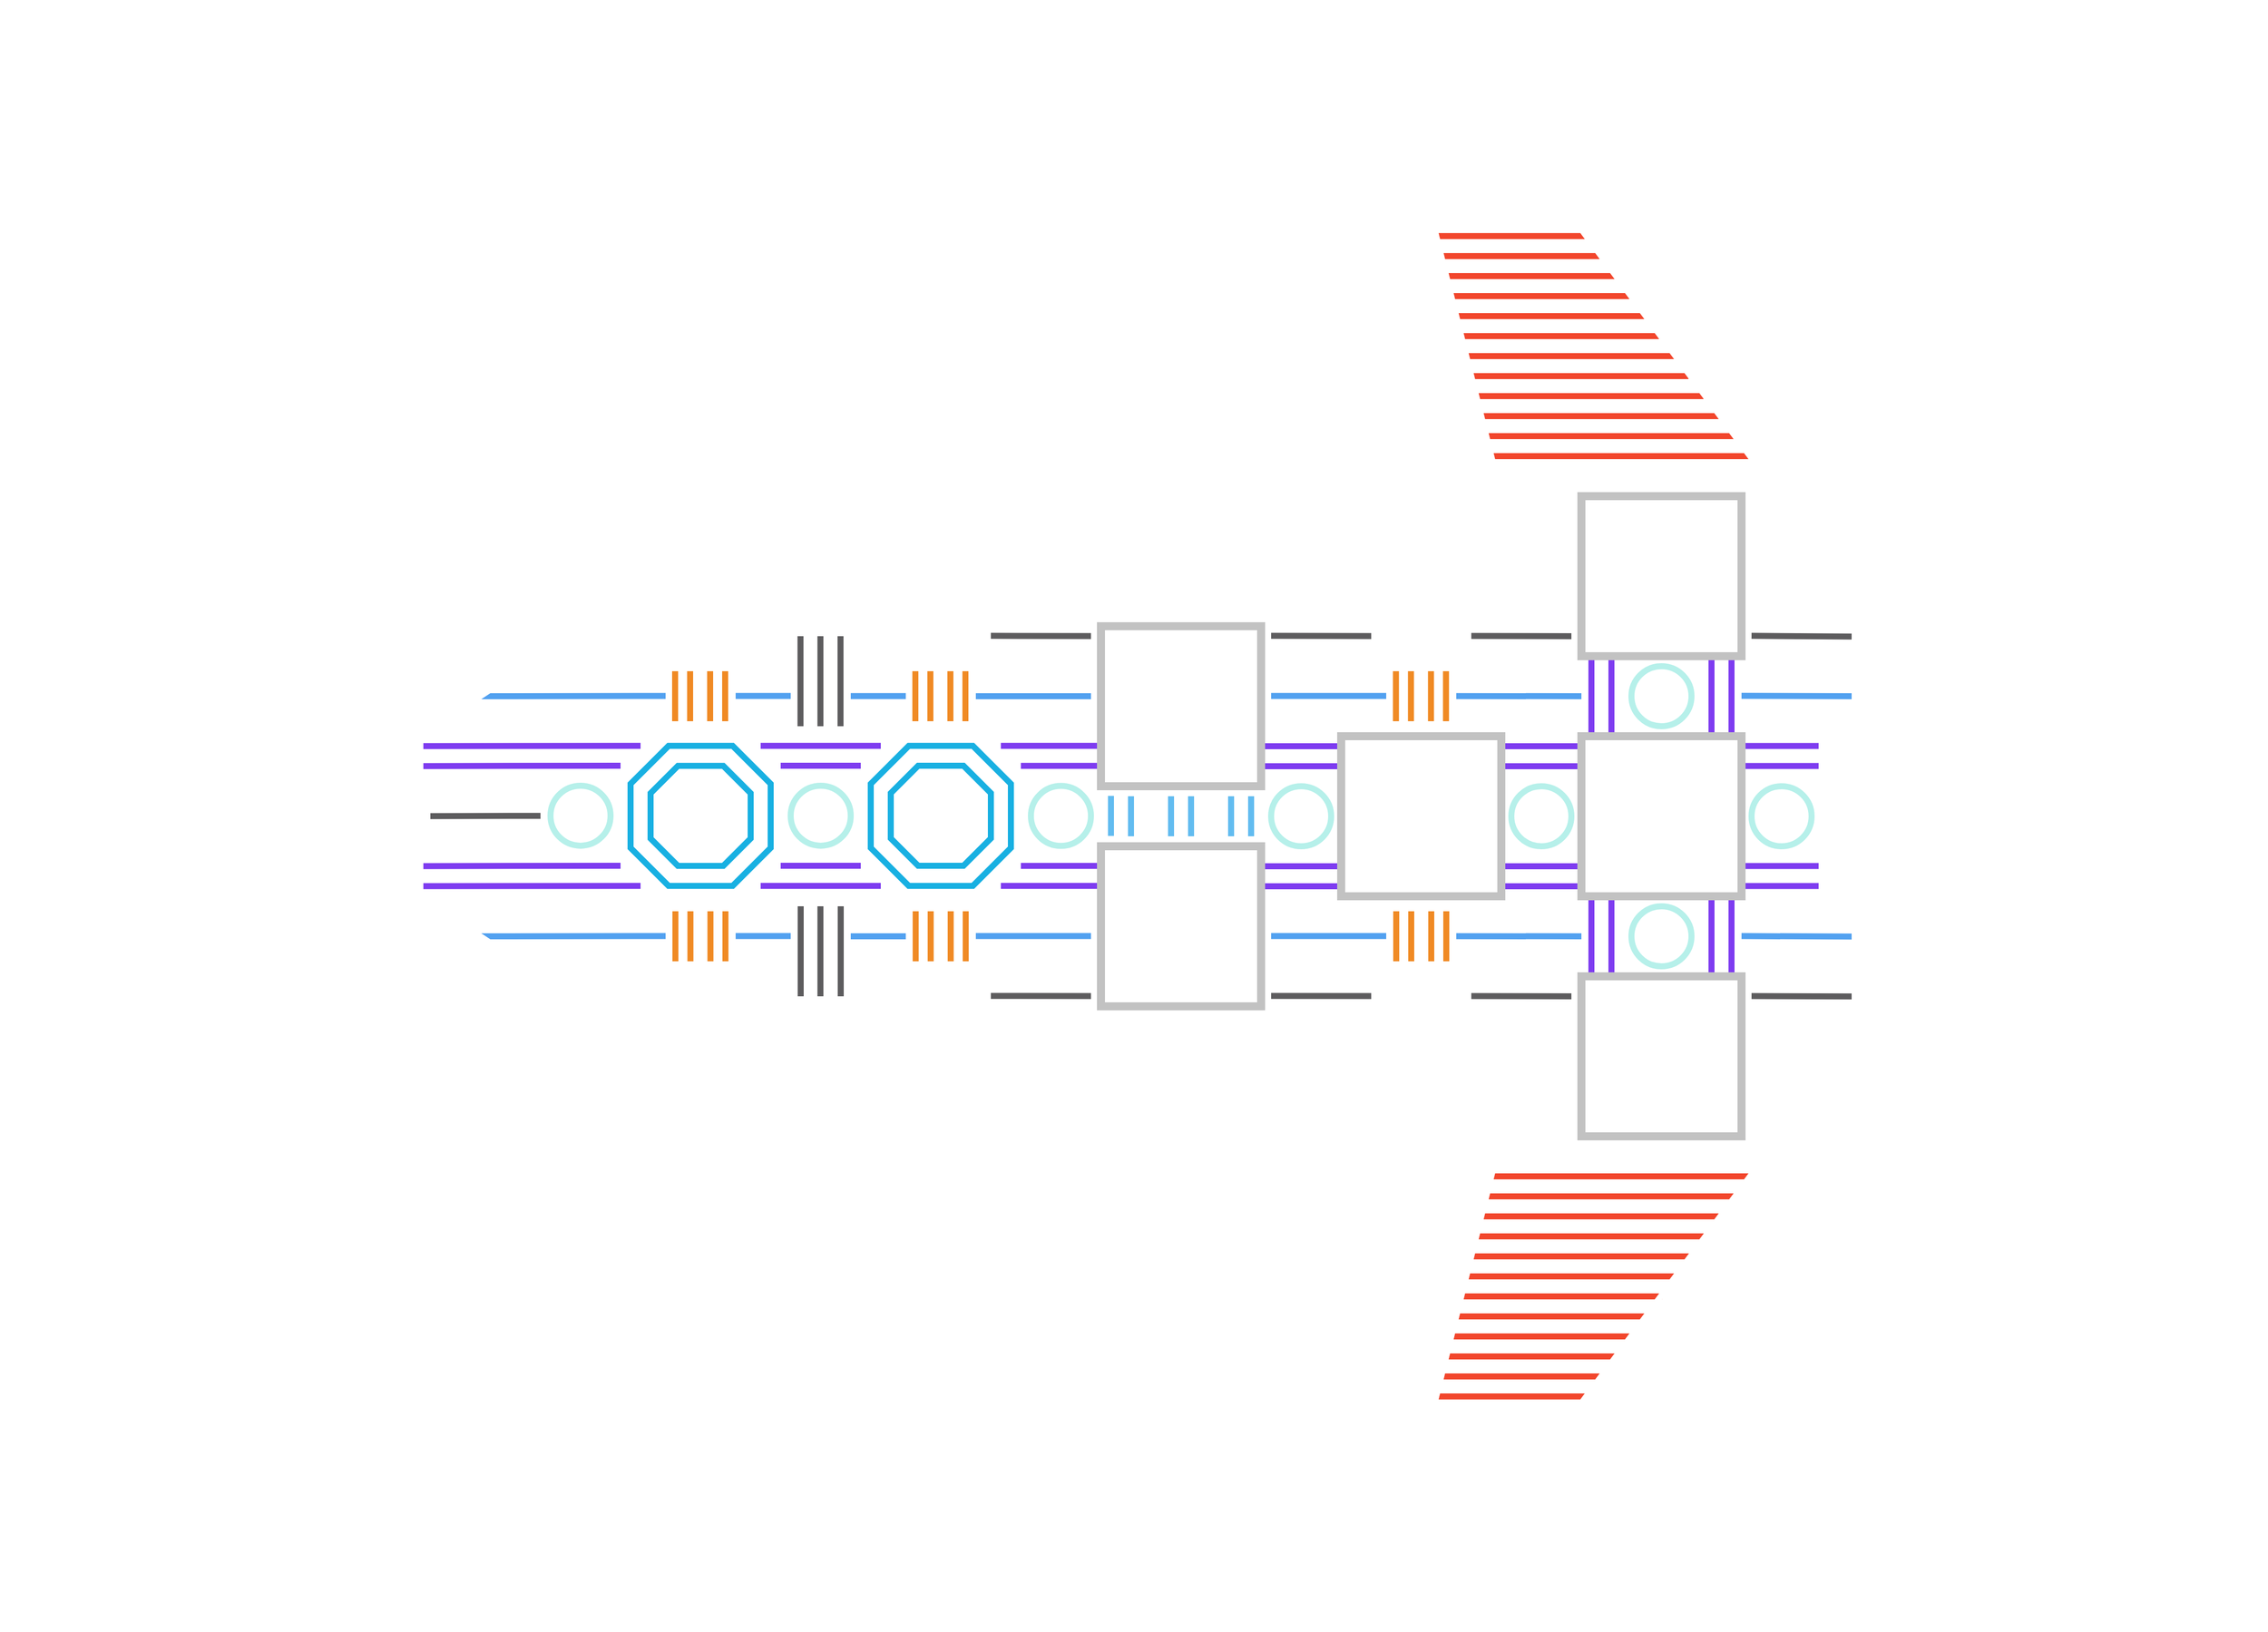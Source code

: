 <mxfile version="24.5.3" type="device">
  <diagram name="Page-1" id="fQ_WgQiGJqsnwwl_7qo3">
    <mxGraphModel dx="2851" dy="-491" grid="1" gridSize="10" guides="1" tooltips="1" connect="1" arrows="1" fold="1" page="0" pageScale="1" pageWidth="827" pageHeight="1169" math="0" shadow="0">
      <root>
        <mxCell id="0" />
        <mxCell id="1" parent="0" />
        <mxCell id="ctAqdavuLpsAEtV9cRd2-5" value="" style="endArrow=none;html=1;rounded=0;strokeWidth=6;strokeColor=#7E3CF0;" parent="1" edge="1">
          <mxGeometry width="50" height="50" relative="1" as="geometry">
            <mxPoint x="840" y="3069.66" as="sourcePoint" />
            <mxPoint x="940" y="3069.66" as="targetPoint" />
          </mxGeometry>
        </mxCell>
        <mxCell id="ctAqdavuLpsAEtV9cRd2-6" value="" style="endArrow=none;html=1;rounded=0;strokeWidth=6;strokeColor=#7E3CF0;" parent="1" edge="1">
          <mxGeometry width="50" height="50" relative="1" as="geometry">
            <mxPoint x="860" y="3049.66" as="sourcePoint" />
            <mxPoint x="940" y="3049.66" as="targetPoint" />
          </mxGeometry>
        </mxCell>
        <mxCell id="ctAqdavuLpsAEtV9cRd2-7" value="" style="endArrow=none;html=1;rounded=0;strokeWidth=6;strokeColor=#7E3CF0;" parent="1" edge="1">
          <mxGeometry width="50" height="50" relative="1" as="geometry">
            <mxPoint x="840" y="2929.66" as="sourcePoint" />
            <mxPoint x="940" y="2929.66" as="targetPoint" />
          </mxGeometry>
        </mxCell>
        <mxCell id="ctAqdavuLpsAEtV9cRd2-8" value="" style="endArrow=none;html=1;rounded=0;strokeWidth=6;strokeColor=#7E3CF0;" parent="1" edge="1">
          <mxGeometry width="50" height="50" relative="1" as="geometry">
            <mxPoint x="860" y="2949.66" as="sourcePoint" />
            <mxPoint x="940" y="2949.66" as="targetPoint" />
          </mxGeometry>
        </mxCell>
        <mxCell id="ctAqdavuLpsAEtV9cRd2-1" value="" style="endArrow=none;html=1;rounded=0;strokeWidth=6;strokeColor=#7E3CF0;" parent="1" edge="1">
          <mxGeometry width="50" height="50" relative="1" as="geometry">
            <mxPoint x="260" y="2949.82" as="sourcePoint" />
            <mxPoint x="460" y="2949.46" as="targetPoint" />
          </mxGeometry>
        </mxCell>
        <mxCell id="ctAqdavuLpsAEtV9cRd2-2" value="" style="endArrow=none;html=1;rounded=0;strokeWidth=6;strokeColor=#7E3CF0;" parent="1" edge="1">
          <mxGeometry width="50" height="50" relative="1" as="geometry">
            <mxPoint x="260" y="2929.82" as="sourcePoint" />
            <mxPoint x="480" y="2929.66" as="targetPoint" />
          </mxGeometry>
        </mxCell>
        <mxCell id="ctAqdavuLpsAEtV9cRd2-3" value="" style="endArrow=none;html=1;rounded=0;strokeWidth=6;strokeColor=#7E3CF0;" parent="1" edge="1">
          <mxGeometry width="50" height="50" relative="1" as="geometry">
            <mxPoint x="260" y="3069.82" as="sourcePoint" />
            <mxPoint x="480" y="3069.66" as="targetPoint" />
          </mxGeometry>
        </mxCell>
        <mxCell id="ctAqdavuLpsAEtV9cRd2-4" value="" style="endArrow=none;html=1;rounded=0;strokeWidth=6;strokeColor=#7E3CF0;" parent="1" edge="1">
          <mxGeometry width="50" height="50" relative="1" as="geometry">
            <mxPoint x="260" y="3049.82" as="sourcePoint" />
            <mxPoint x="460" y="3049.46" as="targetPoint" />
          </mxGeometry>
        </mxCell>
        <mxCell id="6QwXeuThkFD-9IxJBqtr-515" value="" style="rounded=0;whiteSpace=wrap;html=1;fillColor=none;strokeColor=none;" parent="1" vertex="1">
          <mxGeometry x="-160" y="2184.46" width="2265" height="1630" as="geometry" />
        </mxCell>
        <mxCell id="6QwXeuThkFD-9IxJBqtr-514" value="" style="endArrow=none;html=1;rounded=0;strokeWidth=6;strokeColor=#F2462C;" parent="1" edge="1">
          <mxGeometry width="50" height="50" relative="1" as="geometry">
            <mxPoint x="1440" y="2440" as="sourcePoint" />
            <mxPoint x="1280" y="2440" as="targetPoint" />
          </mxGeometry>
        </mxCell>
        <mxCell id="6QwXeuThkFD-9IxJBqtr-513" value="" style="endArrow=none;html=1;rounded=0;strokeWidth=6;strokeColor=#F2462C;" parent="1" edge="1">
          <mxGeometry width="50" height="50" relative="1" as="geometry">
            <mxPoint x="1425" y="2420" as="sourcePoint" />
            <mxPoint x="1277" y="2420" as="targetPoint" />
          </mxGeometry>
        </mxCell>
        <mxCell id="6QwXeuThkFD-9IxJBqtr-512" value="" style="endArrow=none;html=1;rounded=0;strokeWidth=6;strokeColor=#F2462C;" parent="1" edge="1">
          <mxGeometry width="50" height="50" relative="1" as="geometry">
            <mxPoint x="1425" y="3580" as="sourcePoint" />
            <mxPoint x="1277" y="3580" as="targetPoint" />
          </mxGeometry>
        </mxCell>
        <mxCell id="6QwXeuThkFD-9IxJBqtr-511" value="" style="endArrow=none;html=1;rounded=0;strokeWidth=6;strokeColor=#F2462C;" parent="1" edge="1">
          <mxGeometry width="50" height="50" relative="1" as="geometry">
            <mxPoint x="1440" y="3560" as="sourcePoint" />
            <mxPoint x="1280" y="3560" as="targetPoint" />
          </mxGeometry>
        </mxCell>
        <mxCell id="6QwXeuThkFD-9IxJBqtr-368" value="" style="endArrow=none;html=1;rounded=0;strokeWidth=6;strokeColor=#52A1F0;" parent="1" edge="1">
          <mxGeometry width="50" height="50" relative="1" as="geometry">
            <mxPoint x="320" y="2880" as="sourcePoint" />
            <mxPoint x="505" y="2879.76" as="targetPoint" />
          </mxGeometry>
        </mxCell>
        <mxCell id="6QwXeuThkFD-9IxJBqtr-369" value="" style="endArrow=none;html=1;rounded=0;strokeWidth=6;strokeColor=#52A1F0;" parent="1" edge="1">
          <mxGeometry width="50" height="50" relative="1" as="geometry">
            <mxPoint x="320" y="3120" as="sourcePoint" />
            <mxPoint x="505" y="3119.76" as="targetPoint" />
          </mxGeometry>
        </mxCell>
        <mxCell id="6QwXeuThkFD-9IxJBqtr-370" value="" style="endArrow=none;html=1;rounded=0;strokeWidth=6;strokeColor=#F2462C;" parent="1" edge="1">
          <mxGeometry width="50" height="50" relative="1" as="geometry">
            <mxPoint x="1590" y="2640" as="sourcePoint" />
            <mxPoint x="1331" y="2640" as="targetPoint" />
          </mxGeometry>
        </mxCell>
        <mxCell id="6QwXeuThkFD-9IxJBqtr-371" value="" style="endArrow=none;html=1;rounded=0;strokeWidth=6;strokeColor=#F2462C;" parent="1" edge="1">
          <mxGeometry width="50" height="50" relative="1" as="geometry">
            <mxPoint x="1573" y="2620" as="sourcePoint" />
            <mxPoint x="1324" y="2620" as="targetPoint" />
          </mxGeometry>
        </mxCell>
        <mxCell id="6QwXeuThkFD-9IxJBqtr-372" value="" style="endArrow=none;html=1;rounded=0;strokeWidth=6;strokeColor=#F2462C;" parent="1" edge="1">
          <mxGeometry width="50" height="50" relative="1" as="geometry">
            <mxPoint x="1542" y="2580" as="sourcePoint" />
            <mxPoint x="1315" y="2580" as="targetPoint" />
          </mxGeometry>
        </mxCell>
        <mxCell id="6QwXeuThkFD-9IxJBqtr-373" value="" style="endArrow=none;html=1;rounded=0;strokeWidth=6;strokeColor=#F2462C;" parent="1" edge="1">
          <mxGeometry width="50" height="50" relative="1" as="geometry">
            <mxPoint x="1558" y="2600" as="sourcePoint" />
            <mxPoint x="1320" y="2600" as="targetPoint" />
          </mxGeometry>
        </mxCell>
        <mxCell id="6QwXeuThkFD-9IxJBqtr-374" value="" style="endArrow=none;html=1;rounded=0;strokeWidth=6;strokeColor=#F2462C;" parent="1" edge="1">
          <mxGeometry width="50" height="50" relative="1" as="geometry">
            <mxPoint x="1527" y="2560" as="sourcePoint" />
            <mxPoint x="1310" y="2560" as="targetPoint" />
          </mxGeometry>
        </mxCell>
        <mxCell id="6QwXeuThkFD-9IxJBqtr-375" value="" style="endArrow=none;html=1;rounded=0;strokeWidth=6;strokeColor=#F2462C;" parent="1" edge="1">
          <mxGeometry width="50" height="50" relative="1" as="geometry">
            <mxPoint x="1514" y="2540" as="sourcePoint" />
            <mxPoint x="1306" y="2540" as="targetPoint" />
          </mxGeometry>
        </mxCell>
        <mxCell id="6QwXeuThkFD-9IxJBqtr-376" value="" style="endArrow=none;html=1;rounded=0;strokeWidth=6;strokeColor=#F2462C;" parent="1" edge="1">
          <mxGeometry width="50" height="50" relative="1" as="geometry">
            <mxPoint x="1500.5" y="2520" as="sourcePoint" />
            <mxPoint x="1299.5" y="2520" as="targetPoint" />
          </mxGeometry>
        </mxCell>
        <mxCell id="6QwXeuThkFD-9IxJBqtr-377" value="" style="endArrow=none;html=1;rounded=0;strokeWidth=6;strokeColor=#F2462C;" parent="1" edge="1">
          <mxGeometry width="50" height="50" relative="1" as="geometry">
            <mxPoint x="1483" y="2500" as="sourcePoint" />
            <mxPoint x="1296" y="2500" as="targetPoint" />
          </mxGeometry>
        </mxCell>
        <mxCell id="6QwXeuThkFD-9IxJBqtr-378" value="" style="endArrow=none;html=1;rounded=0;strokeWidth=6;strokeColor=#F2462C;" parent="1" edge="1">
          <mxGeometry width="50" height="50" relative="1" as="geometry">
            <mxPoint x="1469" y="2480" as="sourcePoint" />
            <mxPoint x="1291" y="2480" as="targetPoint" />
          </mxGeometry>
        </mxCell>
        <mxCell id="6QwXeuThkFD-9IxJBqtr-379" value="" style="endArrow=none;html=1;rounded=0;strokeWidth=6;strokeColor=#F2462C;" parent="1" edge="1">
          <mxGeometry width="50" height="50" relative="1" as="geometry">
            <mxPoint x="1453.5" y="2460" as="sourcePoint" />
            <mxPoint x="1284" y="2460" as="targetPoint" />
          </mxGeometry>
        </mxCell>
        <mxCell id="6QwXeuThkFD-9IxJBqtr-380" value="" style="endArrow=none;html=1;rounded=0;strokeWidth=6;strokeColor=#F2462C;" parent="1" edge="1">
          <mxGeometry width="50" height="50" relative="1" as="geometry">
            <mxPoint x="1590" y="3360" as="sourcePoint" />
            <mxPoint x="1331" y="3360" as="targetPoint" />
          </mxGeometry>
        </mxCell>
        <mxCell id="6QwXeuThkFD-9IxJBqtr-381" value="" style="endArrow=none;html=1;rounded=0;strokeWidth=6;strokeColor=#F2462C;" parent="1" edge="1">
          <mxGeometry width="50" height="50" relative="1" as="geometry">
            <mxPoint x="1543" y="3420" as="sourcePoint" />
            <mxPoint x="1316" y="3420" as="targetPoint" />
          </mxGeometry>
        </mxCell>
        <mxCell id="6QwXeuThkFD-9IxJBqtr-382" value="" style="endArrow=none;html=1;rounded=0;strokeWidth=6;strokeColor=#F2462C;" parent="1" edge="1">
          <mxGeometry width="50" height="50" relative="1" as="geometry">
            <mxPoint x="1574" y="3380" as="sourcePoint" />
            <mxPoint x="1325" y="3380" as="targetPoint" />
          </mxGeometry>
        </mxCell>
        <mxCell id="6QwXeuThkFD-9IxJBqtr-383" value="" style="endArrow=none;html=1;rounded=0;strokeWidth=6;strokeColor=#F2462C;" parent="1" edge="1">
          <mxGeometry width="50" height="50" relative="1" as="geometry">
            <mxPoint x="1514" y="3460" as="sourcePoint" />
            <mxPoint x="1306" y="3460" as="targetPoint" />
          </mxGeometry>
        </mxCell>
        <mxCell id="6QwXeuThkFD-9IxJBqtr-384" value="" style="endArrow=none;html=1;rounded=0;strokeWidth=6;strokeColor=#F2462C;" parent="1" edge="1">
          <mxGeometry width="50" height="50" relative="1" as="geometry">
            <mxPoint x="1456" y="3540" as="sourcePoint" />
            <mxPoint x="1286.5" y="3540" as="targetPoint" />
          </mxGeometry>
        </mxCell>
        <mxCell id="6QwXeuThkFD-9IxJBqtr-385" value="" style="endArrow=none;html=1;rounded=0;strokeWidth=6;strokeColor=#F2462C;" parent="1" edge="1">
          <mxGeometry width="50" height="50" relative="1" as="geometry">
            <mxPoint x="1483" y="3500" as="sourcePoint" />
            <mxPoint x="1296" y="3500" as="targetPoint" />
          </mxGeometry>
        </mxCell>
        <mxCell id="6QwXeuThkFD-9IxJBqtr-386" value="" style="endArrow=none;html=1;rounded=0;strokeWidth=6;strokeColor=#F2462C;" parent="1" edge="1">
          <mxGeometry width="50" height="50" relative="1" as="geometry">
            <mxPoint x="1558" y="3400" as="sourcePoint" />
            <mxPoint x="1320" y="3400" as="targetPoint" />
          </mxGeometry>
        </mxCell>
        <mxCell id="6QwXeuThkFD-9IxJBqtr-387" value="" style="endArrow=none;html=1;rounded=0;strokeWidth=6;strokeColor=#F2462C;" parent="1" edge="1">
          <mxGeometry width="50" height="50" relative="1" as="geometry">
            <mxPoint x="1529" y="3440" as="sourcePoint" />
            <mxPoint x="1312" y="3440" as="targetPoint" />
          </mxGeometry>
        </mxCell>
        <mxCell id="6QwXeuThkFD-9IxJBqtr-388" value="" style="endArrow=none;html=1;rounded=0;strokeWidth=6;strokeColor=#F2462C;" parent="1" edge="1">
          <mxGeometry width="50" height="50" relative="1" as="geometry">
            <mxPoint x="1501" y="3480" as="sourcePoint" />
            <mxPoint x="1300" y="3480" as="targetPoint" />
          </mxGeometry>
        </mxCell>
        <mxCell id="6QwXeuThkFD-9IxJBqtr-389" value="" style="endArrow=none;html=1;rounded=0;strokeWidth=6;strokeColor=#F2462C;" parent="1" edge="1">
          <mxGeometry width="50" height="50" relative="1" as="geometry">
            <mxPoint x="1470" y="3520" as="sourcePoint" />
            <mxPoint x="1292" y="3520" as="targetPoint" />
          </mxGeometry>
        </mxCell>
        <mxCell id="6QwXeuThkFD-9IxJBqtr-390" value="" style="endArrow=none;html=1;rounded=0;strokeWidth=6;strokeColor=#7E3CF0;" parent="1" edge="1">
          <mxGeometry width="50" height="50" relative="1" as="geometry">
            <mxPoint x="1550" y="3080" as="sourcePoint" />
            <mxPoint x="1550" y="3160" as="targetPoint" />
          </mxGeometry>
        </mxCell>
        <mxCell id="6QwXeuThkFD-9IxJBqtr-391" value="" style="endArrow=none;html=1;rounded=0;strokeWidth=6;strokeColor=#7E3CF0;" parent="1" edge="1">
          <mxGeometry width="50" height="50" relative="1" as="geometry">
            <mxPoint x="1570" y="3080" as="sourcePoint" />
            <mxPoint x="1570" y="3160" as="targetPoint" />
          </mxGeometry>
        </mxCell>
        <mxCell id="6QwXeuThkFD-9IxJBqtr-392" value="" style="endArrow=none;html=1;rounded=0;strokeWidth=6;strokeColor=#7E3CF0;" parent="1" edge="1">
          <mxGeometry width="50" height="50" relative="1" as="geometry">
            <mxPoint x="1430" y="3080" as="sourcePoint" />
            <mxPoint x="1430" y="3160" as="targetPoint" />
          </mxGeometry>
        </mxCell>
        <mxCell id="6QwXeuThkFD-9IxJBqtr-393" value="" style="endArrow=none;html=1;rounded=0;strokeWidth=6;strokeColor=#7E3CF0;" parent="1" edge="1">
          <mxGeometry width="50" height="50" relative="1" as="geometry">
            <mxPoint x="1450" y="3080" as="sourcePoint" />
            <mxPoint x="1450" y="3160" as="targetPoint" />
          </mxGeometry>
        </mxCell>
        <mxCell id="6QwXeuThkFD-9IxJBqtr-394" value="" style="endArrow=none;html=1;rounded=0;strokeWidth=6;strokeColor=#7E3CF0;" parent="1" edge="1">
          <mxGeometry width="50" height="50" relative="1" as="geometry">
            <mxPoint x="1430" y="2840" as="sourcePoint" />
            <mxPoint x="1430" y="2920" as="targetPoint" />
          </mxGeometry>
        </mxCell>
        <mxCell id="6QwXeuThkFD-9IxJBqtr-395" value="" style="endArrow=none;html=1;rounded=0;strokeWidth=6;strokeColor=#7E3CF0;" parent="1" edge="1">
          <mxGeometry width="50" height="50" relative="1" as="geometry">
            <mxPoint x="1450" y="2840" as="sourcePoint" />
            <mxPoint x="1450" y="2920" as="targetPoint" />
          </mxGeometry>
        </mxCell>
        <mxCell id="6QwXeuThkFD-9IxJBqtr-396" value="" style="endArrow=none;html=1;rounded=0;strokeWidth=6;strokeColor=#7E3CF0;" parent="1" edge="1">
          <mxGeometry width="50" height="50" relative="1" as="geometry">
            <mxPoint x="1550" y="2840" as="sourcePoint" />
            <mxPoint x="1550" y="2920" as="targetPoint" />
          </mxGeometry>
        </mxCell>
        <mxCell id="6QwXeuThkFD-9IxJBqtr-397" value="" style="endArrow=none;html=1;rounded=0;strokeWidth=6;strokeColor=#7E3CF0;" parent="1" edge="1">
          <mxGeometry width="50" height="50" relative="1" as="geometry">
            <mxPoint x="1570" y="2840" as="sourcePoint" />
            <mxPoint x="1570" y="2920" as="targetPoint" />
          </mxGeometry>
        </mxCell>
        <mxCell id="6QwXeuThkFD-9IxJBqtr-402" value="" style="endArrow=none;html=1;rounded=0;strokeWidth=6;strokeColor=#7E3CF0;" parent="1" edge="1">
          <mxGeometry width="50" height="50" relative="1" as="geometry">
            <mxPoint x="1580" y="3069.74" as="sourcePoint" />
            <mxPoint x="1660" y="3069.74" as="targetPoint" />
          </mxGeometry>
        </mxCell>
        <mxCell id="6QwXeuThkFD-9IxJBqtr-403" value="" style="endArrow=none;html=1;rounded=0;strokeWidth=6;strokeColor=#7E3CF0;" parent="1" edge="1">
          <mxGeometry width="50" height="50" relative="1" as="geometry">
            <mxPoint x="1580" y="3049.74" as="sourcePoint" />
            <mxPoint x="1660" y="3049.74" as="targetPoint" />
          </mxGeometry>
        </mxCell>
        <mxCell id="6QwXeuThkFD-9IxJBqtr-404" value="" style="endArrow=none;html=1;rounded=0;strokeWidth=6;strokeColor=#7E3CF0;" parent="1" edge="1">
          <mxGeometry width="50" height="50" relative="1" as="geometry">
            <mxPoint x="1580" y="2929.74" as="sourcePoint" />
            <mxPoint x="1660" y="2929.74" as="targetPoint" />
          </mxGeometry>
        </mxCell>
        <mxCell id="6QwXeuThkFD-9IxJBqtr-405" value="" style="endArrow=none;html=1;rounded=0;strokeWidth=6;strokeColor=#7E3CF0;" parent="1" edge="1">
          <mxGeometry width="50" height="50" relative="1" as="geometry">
            <mxPoint x="1580" y="2949.74" as="sourcePoint" />
            <mxPoint x="1660" y="2949.74" as="targetPoint" />
          </mxGeometry>
        </mxCell>
        <mxCell id="6QwXeuThkFD-9IxJBqtr-406" value="" style="endArrow=none;html=1;rounded=0;strokeWidth=6;strokeColor=#7E3CF0;" parent="1" edge="1">
          <mxGeometry width="50" height="50" relative="1" as="geometry">
            <mxPoint x="1340" y="3070" as="sourcePoint" />
            <mxPoint x="1420" y="3070" as="targetPoint" />
          </mxGeometry>
        </mxCell>
        <mxCell id="6QwXeuThkFD-9IxJBqtr-407" value="" style="endArrow=none;html=1;rounded=0;strokeWidth=6;strokeColor=#7E3CF0;" parent="1" edge="1">
          <mxGeometry width="50" height="50" relative="1" as="geometry">
            <mxPoint x="1340" y="3050" as="sourcePoint" />
            <mxPoint x="1420" y="3050" as="targetPoint" />
          </mxGeometry>
        </mxCell>
        <mxCell id="6QwXeuThkFD-9IxJBqtr-408" value="" style="endArrow=none;html=1;rounded=0;strokeWidth=6;strokeColor=#7E3CF0;" parent="1" edge="1">
          <mxGeometry width="50" height="50" relative="1" as="geometry">
            <mxPoint x="1340" y="2950" as="sourcePoint" />
            <mxPoint x="1420" y="2950" as="targetPoint" />
          </mxGeometry>
        </mxCell>
        <mxCell id="6QwXeuThkFD-9IxJBqtr-409" value="" style="endArrow=none;html=1;rounded=0;strokeWidth=6;strokeColor=#7E3CF0;" parent="1" edge="1">
          <mxGeometry width="50" height="50" relative="1" as="geometry">
            <mxPoint x="1340" y="2930" as="sourcePoint" />
            <mxPoint x="1420" y="2930" as="targetPoint" />
          </mxGeometry>
        </mxCell>
        <mxCell id="6QwXeuThkFD-9IxJBqtr-414" value="" style="endArrow=none;html=1;rounded=0;strokeWidth=6;strokeColor=#7E3CF0;" parent="1" edge="1">
          <mxGeometry width="50" height="50" relative="1" as="geometry">
            <mxPoint x="1100" y="3050" as="sourcePoint" />
            <mxPoint x="1180" y="3050" as="targetPoint" />
          </mxGeometry>
        </mxCell>
        <mxCell id="6QwXeuThkFD-9IxJBqtr-415" value="" style="endArrow=none;html=1;rounded=0;strokeWidth=6;strokeColor=#7E3CF0;" parent="1" edge="1">
          <mxGeometry width="50" height="50" relative="1" as="geometry">
            <mxPoint x="1100" y="3070" as="sourcePoint" />
            <mxPoint x="1180" y="3070" as="targetPoint" />
          </mxGeometry>
        </mxCell>
        <mxCell id="6QwXeuThkFD-9IxJBqtr-416" value="" style="endArrow=none;html=1;rounded=0;strokeWidth=6;strokeColor=#7E3CF0;" parent="1" edge="1">
          <mxGeometry width="50" height="50" relative="1" as="geometry">
            <mxPoint x="1100" y="2930" as="sourcePoint" />
            <mxPoint x="1180" y="2930" as="targetPoint" />
          </mxGeometry>
        </mxCell>
        <mxCell id="6QwXeuThkFD-9IxJBqtr-417" value="" style="endArrow=none;html=1;rounded=0;strokeWidth=6;strokeColor=#7E3CF0;" parent="1" edge="1">
          <mxGeometry width="50" height="50" relative="1" as="geometry">
            <mxPoint x="1100" y="2950" as="sourcePoint" />
            <mxPoint x="1180" y="2950" as="targetPoint" />
          </mxGeometry>
        </mxCell>
        <mxCell id="6QwXeuThkFD-9IxJBqtr-418" value="" style="endArrow=none;html=1;rounded=0;strokeWidth=6;strokeColor=#FFFFFF;" parent="1" edge="1">
          <mxGeometry width="50" height="50" relative="1" as="geometry">
            <mxPoint x="1660" y="3020" as="sourcePoint" />
            <mxPoint x="1660" y="3020" as="targetPoint" />
            <Array as="points">
              <mxPoint x="1660" y="3080" />
              <mxPoint x="1700" y="3110" />
              <mxPoint x="1700" y="3210" />
              <mxPoint x="1410" y="3600" />
              <mxPoint x="1270" y="3600" />
              <mxPoint x="1370" y="3200" />
              <mxPoint x="1200" y="3200" />
              <mxPoint x="1140" y="3240" />
              <mxPoint x="920" y="3240" />
              <mxPoint x="840" y="3200" />
              <mxPoint x="770" y="3200" />
              <mxPoint x="700" y="3200" />
              <mxPoint x="620" y="3200" />
              <mxPoint x="580" y="3160" />
              <mxPoint x="380" y="3160" />
              <mxPoint x="260" y="3080" />
              <mxPoint x="260" y="2920" />
              <mxPoint x="380" y="2840" />
              <mxPoint x="580" y="2840" />
              <mxPoint x="620" y="2800" />
              <mxPoint x="700" y="2800" />
              <mxPoint x="840" y="2800" />
              <mxPoint x="900" y="2760" />
              <mxPoint x="1140" y="2760" />
              <mxPoint x="1200" y="2800" />
              <mxPoint x="1370" y="2800" />
              <mxPoint x="1270" y="2400" />
              <mxPoint x="1410" y="2400" />
              <mxPoint x="1700" y="2790" />
              <mxPoint x="1700" y="2890" />
              <mxPoint x="1660" y="2920" />
            </Array>
          </mxGeometry>
        </mxCell>
        <mxCell id="6QwXeuThkFD-9IxJBqtr-420" value="" style="rounded=0;whiteSpace=wrap;html=1;strokeColor=#C2C2C2;fillColor=none;strokeWidth=8;" parent="1" vertex="1">
          <mxGeometry x="1180" y="2920" width="160" height="160" as="geometry" />
        </mxCell>
        <mxCell id="6QwXeuThkFD-9IxJBqtr-421" value="" style="rounded=0;whiteSpace=wrap;html=1;strokeColor=#C2C2C2;fillColor=none;strokeWidth=8;" parent="1" vertex="1">
          <mxGeometry x="940" y="2810" width="160" height="160" as="geometry" />
        </mxCell>
        <mxCell id="6QwXeuThkFD-9IxJBqtr-422" value="" style="rounded=0;whiteSpace=wrap;html=1;strokeColor=#C2C2C2;fillColor=none;strokeWidth=8;" parent="1" vertex="1">
          <mxGeometry x="940" y="3030" width="160" height="160" as="geometry" />
        </mxCell>
        <mxCell id="6QwXeuThkFD-9IxJBqtr-423" value="" style="rounded=0;whiteSpace=wrap;html=1;strokeColor=#C2C2C2;fillColor=none;strokeWidth=8;" parent="1" vertex="1">
          <mxGeometry x="1420" y="2920" width="160" height="160" as="geometry" />
        </mxCell>
        <mxCell id="6QwXeuThkFD-9IxJBqtr-425" value="" style="endArrow=none;html=1;rounded=0;strokeWidth=6;strokeColor=#62BCF0;" parent="1" edge="1">
          <mxGeometry width="50" height="50" relative="1" as="geometry">
            <mxPoint x="970" y="3020" as="sourcePoint" />
            <mxPoint x="970" y="2980" as="targetPoint" />
          </mxGeometry>
        </mxCell>
        <mxCell id="6QwXeuThkFD-9IxJBqtr-426" value="" style="endArrow=none;html=1;rounded=0;strokeWidth=6;strokeColor=#62BCF0;" parent="1" edge="1">
          <mxGeometry width="50" height="50" relative="1" as="geometry">
            <mxPoint x="1090" y="3020" as="sourcePoint" />
            <mxPoint x="1090" y="2980" as="targetPoint" />
          </mxGeometry>
        </mxCell>
        <mxCell id="6QwXeuThkFD-9IxJBqtr-427" value="" style="endArrow=none;html=1;rounded=0;strokeWidth=6;strokeColor=#62BCF0;" parent="1" edge="1">
          <mxGeometry width="50" height="50" relative="1" as="geometry">
            <mxPoint x="1070" y="3020" as="sourcePoint" />
            <mxPoint x="1070" y="2980" as="targetPoint" />
          </mxGeometry>
        </mxCell>
        <mxCell id="6QwXeuThkFD-9IxJBqtr-428" value="" style="endArrow=none;html=1;rounded=0;strokeWidth=6;strokeColor=#62BCF0;" parent="1" edge="1">
          <mxGeometry width="50" height="50" relative="1" as="geometry">
            <mxPoint x="1030" y="3020" as="sourcePoint" />
            <mxPoint x="1030" y="2980" as="targetPoint" />
          </mxGeometry>
        </mxCell>
        <mxCell id="6QwXeuThkFD-9IxJBqtr-429" value="" style="endArrow=none;html=1;rounded=0;strokeWidth=6;strokeColor=#62BCF0;" parent="1" edge="1">
          <mxGeometry width="50" height="50" relative="1" as="geometry">
            <mxPoint x="1010" y="3020" as="sourcePoint" />
            <mxPoint x="1010" y="2980" as="targetPoint" />
          </mxGeometry>
        </mxCell>
        <mxCell id="6QwXeuThkFD-9IxJBqtr-431" value="" style="ellipse;whiteSpace=wrap;html=1;fillColor=none;strokeWidth=6;strokeColor=#B6F0EA;" parent="1" vertex="1">
          <mxGeometry x="1110" y="2970" width="60" height="60" as="geometry" />
        </mxCell>
        <mxCell id="6QwXeuThkFD-9IxJBqtr-432" value="" style="ellipse;whiteSpace=wrap;html=1;fillColor=none;strokeWidth=6;strokeColor=#B6F0EA;" parent="1" vertex="1">
          <mxGeometry x="1350" y="2970" width="60" height="60" as="geometry" />
        </mxCell>
        <mxCell id="6QwXeuThkFD-9IxJBqtr-433" value="" style="endArrow=none;html=1;rounded=0;strokeWidth=6;strokeColor=#F08A24;" parent="1" edge="1">
          <mxGeometry width="50" height="50" relative="1" as="geometry">
            <mxPoint x="1235" y="3145" as="sourcePoint" />
            <mxPoint x="1235" y="3095" as="targetPoint" />
          </mxGeometry>
        </mxCell>
        <mxCell id="6QwXeuThkFD-9IxJBqtr-434" value="" style="endArrow=none;html=1;rounded=0;strokeWidth=6;strokeColor=#F08A24;" parent="1" edge="1">
          <mxGeometry width="50" height="50" relative="1" as="geometry">
            <mxPoint x="1250" y="3145" as="sourcePoint" />
            <mxPoint x="1250" y="3095" as="targetPoint" />
          </mxGeometry>
        </mxCell>
        <mxCell id="6QwXeuThkFD-9IxJBqtr-435" value="" style="endArrow=none;html=1;rounded=0;strokeWidth=6;strokeColor=#F08A24;" parent="1" edge="1">
          <mxGeometry width="50" height="50" relative="1" as="geometry">
            <mxPoint x="1285" y="3145" as="sourcePoint" />
            <mxPoint x="1285" y="3095" as="targetPoint" />
          </mxGeometry>
        </mxCell>
        <mxCell id="6QwXeuThkFD-9IxJBqtr-436" value="" style="endArrow=none;html=1;rounded=0;strokeWidth=6;strokeColor=#F08A24;" parent="1" edge="1">
          <mxGeometry width="50" height="50" relative="1" as="geometry">
            <mxPoint x="1270" y="3145" as="sourcePoint" />
            <mxPoint x="1270" y="3095" as="targetPoint" />
          </mxGeometry>
        </mxCell>
        <mxCell id="6QwXeuThkFD-9IxJBqtr-437" value="" style="endArrow=none;html=1;rounded=0;strokeWidth=6;strokeColor=#F08A24;" parent="1" edge="1">
          <mxGeometry width="50" height="50" relative="1" as="geometry">
            <mxPoint x="1234.71" y="2905" as="sourcePoint" />
            <mxPoint x="1234.71" y="2855" as="targetPoint" />
          </mxGeometry>
        </mxCell>
        <mxCell id="6QwXeuThkFD-9IxJBqtr-438" value="" style="endArrow=none;html=1;rounded=0;strokeWidth=6;strokeColor=#F08A24;" parent="1" edge="1">
          <mxGeometry width="50" height="50" relative="1" as="geometry">
            <mxPoint x="1249.71" y="2905" as="sourcePoint" />
            <mxPoint x="1249.71" y="2855" as="targetPoint" />
          </mxGeometry>
        </mxCell>
        <mxCell id="6QwXeuThkFD-9IxJBqtr-439" value="" style="endArrow=none;html=1;rounded=0;strokeWidth=6;strokeColor=#F08A24;" parent="1" edge="1">
          <mxGeometry width="50" height="50" relative="1" as="geometry">
            <mxPoint x="1284.71" y="2905" as="sourcePoint" />
            <mxPoint x="1284.71" y="2855" as="targetPoint" />
          </mxGeometry>
        </mxCell>
        <mxCell id="6QwXeuThkFD-9IxJBqtr-440" value="" style="endArrow=none;html=1;rounded=0;strokeWidth=6;strokeColor=#F08A24;" parent="1" edge="1">
          <mxGeometry width="50" height="50" relative="1" as="geometry">
            <mxPoint x="1269.71" y="2905" as="sourcePoint" />
            <mxPoint x="1269.71" y="2855" as="targetPoint" />
          </mxGeometry>
        </mxCell>
        <mxCell id="6QwXeuThkFD-9IxJBqtr-441" value="" style="endArrow=none;html=1;rounded=0;strokeWidth=6;strokeColor=#F08A24;" parent="1" edge="1">
          <mxGeometry width="50" height="50" relative="1" as="geometry">
            <mxPoint x="754.86" y="3145" as="sourcePoint" />
            <mxPoint x="754.86" y="3095" as="targetPoint" />
          </mxGeometry>
        </mxCell>
        <mxCell id="6QwXeuThkFD-9IxJBqtr-442" value="" style="endArrow=none;html=1;rounded=0;strokeWidth=6;strokeColor=#F08A24;" parent="1" edge="1">
          <mxGeometry width="50" height="50" relative="1" as="geometry">
            <mxPoint x="769.86" y="3145" as="sourcePoint" />
            <mxPoint x="769.86" y="3095" as="targetPoint" />
          </mxGeometry>
        </mxCell>
        <mxCell id="6QwXeuThkFD-9IxJBqtr-443" value="" style="endArrow=none;html=1;rounded=0;strokeWidth=6;strokeColor=#F08A24;" parent="1" edge="1">
          <mxGeometry width="50" height="50" relative="1" as="geometry">
            <mxPoint x="804.86" y="3145" as="sourcePoint" />
            <mxPoint x="804.86" y="3095" as="targetPoint" />
          </mxGeometry>
        </mxCell>
        <mxCell id="6QwXeuThkFD-9IxJBqtr-444" value="" style="endArrow=none;html=1;rounded=0;strokeWidth=6;strokeColor=#F08A24;" parent="1" edge="1">
          <mxGeometry width="50" height="50" relative="1" as="geometry">
            <mxPoint x="789.86" y="3145" as="sourcePoint" />
            <mxPoint x="789.86" y="3095" as="targetPoint" />
          </mxGeometry>
        </mxCell>
        <mxCell id="6QwXeuThkFD-9IxJBqtr-445" value="" style="endArrow=none;html=1;rounded=0;strokeWidth=6;strokeColor=#F08A24;" parent="1" edge="1">
          <mxGeometry width="50" height="50" relative="1" as="geometry">
            <mxPoint x="754.57" y="2905" as="sourcePoint" />
            <mxPoint x="754.57" y="2855" as="targetPoint" />
          </mxGeometry>
        </mxCell>
        <mxCell id="6QwXeuThkFD-9IxJBqtr-446" value="" style="endArrow=none;html=1;rounded=0;strokeWidth=6;strokeColor=#F08A24;" parent="1" edge="1">
          <mxGeometry width="50" height="50" relative="1" as="geometry">
            <mxPoint x="769.57" y="2905" as="sourcePoint" />
            <mxPoint x="769.57" y="2855" as="targetPoint" />
          </mxGeometry>
        </mxCell>
        <mxCell id="6QwXeuThkFD-9IxJBqtr-447" value="" style="endArrow=none;html=1;rounded=0;strokeWidth=6;strokeColor=#F08A24;" parent="1" edge="1">
          <mxGeometry width="50" height="50" relative="1" as="geometry">
            <mxPoint x="804.57" y="2905" as="sourcePoint" />
            <mxPoint x="804.57" y="2855" as="targetPoint" />
          </mxGeometry>
        </mxCell>
        <mxCell id="6QwXeuThkFD-9IxJBqtr-448" value="" style="endArrow=none;html=1;rounded=0;strokeWidth=6;strokeColor=#F08A24;" parent="1" edge="1">
          <mxGeometry width="50" height="50" relative="1" as="geometry">
            <mxPoint x="789.57" y="2905" as="sourcePoint" />
            <mxPoint x="789.57" y="2855" as="targetPoint" />
          </mxGeometry>
        </mxCell>
        <mxCell id="6QwXeuThkFD-9IxJBqtr-449" value="" style="ellipse;whiteSpace=wrap;html=1;fillColor=none;strokeWidth=6;strokeColor=#B6F0EA;" parent="1" vertex="1">
          <mxGeometry x="1590" y="2970" width="60" height="60" as="geometry" />
        </mxCell>
        <mxCell id="6QwXeuThkFD-9IxJBqtr-458" value="" style="endArrow=none;html=1;rounded=0;strokeWidth=6;strokeColor=#F08A24;" parent="1" edge="1">
          <mxGeometry width="50" height="50" relative="1" as="geometry">
            <mxPoint x="514.81" y="3145" as="sourcePoint" />
            <mxPoint x="514.81" y="3095" as="targetPoint" />
          </mxGeometry>
        </mxCell>
        <mxCell id="6QwXeuThkFD-9IxJBqtr-459" value="" style="endArrow=none;html=1;rounded=0;strokeWidth=6;strokeColor=#F08A24;" parent="1" edge="1">
          <mxGeometry width="50" height="50" relative="1" as="geometry">
            <mxPoint x="529.81" y="3145" as="sourcePoint" />
            <mxPoint x="529.81" y="3095" as="targetPoint" />
          </mxGeometry>
        </mxCell>
        <mxCell id="6QwXeuThkFD-9IxJBqtr-460" value="" style="endArrow=none;html=1;rounded=0;strokeWidth=6;strokeColor=#F08A24;" parent="1" edge="1">
          <mxGeometry width="50" height="50" relative="1" as="geometry">
            <mxPoint x="564.81" y="3145" as="sourcePoint" />
            <mxPoint x="564.81" y="3095" as="targetPoint" />
          </mxGeometry>
        </mxCell>
        <mxCell id="6QwXeuThkFD-9IxJBqtr-461" value="" style="endArrow=none;html=1;rounded=0;strokeWidth=6;strokeColor=#F08A24;" parent="1" edge="1">
          <mxGeometry width="50" height="50" relative="1" as="geometry">
            <mxPoint x="549.81" y="3145" as="sourcePoint" />
            <mxPoint x="549.81" y="3095" as="targetPoint" />
          </mxGeometry>
        </mxCell>
        <mxCell id="6QwXeuThkFD-9IxJBqtr-462" value="" style="endArrow=none;html=1;rounded=0;strokeWidth=6;strokeColor=#F08A24;" parent="1" edge="1">
          <mxGeometry width="50" height="50" relative="1" as="geometry">
            <mxPoint x="514.52" y="2905" as="sourcePoint" />
            <mxPoint x="514.52" y="2855" as="targetPoint" />
          </mxGeometry>
        </mxCell>
        <mxCell id="6QwXeuThkFD-9IxJBqtr-463" value="" style="endArrow=none;html=1;rounded=0;strokeWidth=6;strokeColor=#F08A24;" parent="1" edge="1">
          <mxGeometry width="50" height="50" relative="1" as="geometry">
            <mxPoint x="529.52" y="2905" as="sourcePoint" />
            <mxPoint x="529.52" y="2855" as="targetPoint" />
          </mxGeometry>
        </mxCell>
        <mxCell id="6QwXeuThkFD-9IxJBqtr-464" value="" style="endArrow=none;html=1;rounded=0;strokeWidth=6;strokeColor=#F08A24;" parent="1" edge="1">
          <mxGeometry width="50" height="50" relative="1" as="geometry">
            <mxPoint x="564.52" y="2905" as="sourcePoint" />
            <mxPoint x="564.52" y="2855" as="targetPoint" />
          </mxGeometry>
        </mxCell>
        <mxCell id="6QwXeuThkFD-9IxJBqtr-465" value="" style="endArrow=none;html=1;rounded=0;strokeWidth=6;strokeColor=#F08A24;" parent="1" edge="1">
          <mxGeometry width="50" height="50" relative="1" as="geometry">
            <mxPoint x="549.52" y="2905" as="sourcePoint" />
            <mxPoint x="549.52" y="2855" as="targetPoint" />
          </mxGeometry>
        </mxCell>
        <mxCell id="6QwXeuThkFD-9IxJBqtr-466" value="" style="endArrow=none;html=1;rounded=0;strokeWidth=6;strokeColor=#5D5C5E;" parent="1" edge="1">
          <mxGeometry width="50" height="50" relative="1" as="geometry">
            <mxPoint x="640" y="3180" as="sourcePoint" />
            <mxPoint x="640" y="3090" as="targetPoint" />
          </mxGeometry>
        </mxCell>
        <mxCell id="6QwXeuThkFD-9IxJBqtr-467" value="" style="endArrow=none;html=1;rounded=0;strokeWidth=6;strokeColor=#5D5C5E;" parent="1" edge="1">
          <mxGeometry width="50" height="50" relative="1" as="geometry">
            <mxPoint x="659.7" y="3180" as="sourcePoint" />
            <mxPoint x="659.7" y="3090" as="targetPoint" />
          </mxGeometry>
        </mxCell>
        <mxCell id="6QwXeuThkFD-9IxJBqtr-468" value="" style="endArrow=none;html=1;rounded=0;strokeWidth=6;strokeColor=#5D5C5E;" parent="1" edge="1">
          <mxGeometry width="50" height="50" relative="1" as="geometry">
            <mxPoint x="639.78" y="2910" as="sourcePoint" />
            <mxPoint x="639.78" y="2820" as="targetPoint" />
          </mxGeometry>
        </mxCell>
        <mxCell id="6QwXeuThkFD-9IxJBqtr-469" value="" style="endArrow=none;html=1;rounded=0;strokeWidth=6;strokeColor=#5D5C5E;" parent="1" edge="1">
          <mxGeometry width="50" height="50" relative="1" as="geometry">
            <mxPoint x="679.78" y="2910" as="sourcePoint" />
            <mxPoint x="679.78" y="2820" as="targetPoint" />
          </mxGeometry>
        </mxCell>
        <mxCell id="6QwXeuThkFD-9IxJBqtr-470" value="" style="endArrow=none;html=1;rounded=0;strokeWidth=6;strokeColor=#5D5C5E;" parent="1" edge="1">
          <mxGeometry width="50" height="50" relative="1" as="geometry">
            <mxPoint x="680" y="3180" as="sourcePoint" />
            <mxPoint x="680" y="3090" as="targetPoint" />
          </mxGeometry>
        </mxCell>
        <mxCell id="6QwXeuThkFD-9IxJBqtr-471" value="" style="endArrow=none;html=1;rounded=0;strokeWidth=6;strokeColor=#5D5C5E;" parent="1" edge="1">
          <mxGeometry width="50" height="50" relative="1" as="geometry">
            <mxPoint x="659.7" y="2910" as="sourcePoint" />
            <mxPoint x="659.7" y="2820" as="targetPoint" />
          </mxGeometry>
        </mxCell>
        <mxCell id="6QwXeuThkFD-9IxJBqtr-472" value="" style="rounded=0;whiteSpace=wrap;html=1;strokeColor=#C2C2C2;fillColor=none;strokeWidth=8;" parent="1" vertex="1">
          <mxGeometry x="1420" y="3160" width="160" height="160" as="geometry" />
        </mxCell>
        <mxCell id="6QwXeuThkFD-9IxJBqtr-473" value="" style="ellipse;whiteSpace=wrap;html=1;fillColor=none;strokeWidth=6;strokeColor=#B6F0EA;" parent="1" vertex="1">
          <mxGeometry x="1470" y="2850" width="60" height="60" as="geometry" />
        </mxCell>
        <mxCell id="6QwXeuThkFD-9IxJBqtr-474" value="" style="ellipse;whiteSpace=wrap;html=1;fillColor=none;strokeWidth=6;strokeColor=#B6F0EA;" parent="1" vertex="1">
          <mxGeometry x="1470" y="3090" width="60" height="60" as="geometry" />
        </mxCell>
        <mxCell id="6QwXeuThkFD-9IxJBqtr-475" value="" style="rounded=0;whiteSpace=wrap;html=1;strokeColor=#C2C2C2;fillColor=none;strokeWidth=8;" parent="1" vertex="1">
          <mxGeometry x="1420" y="2680" width="160" height="160" as="geometry" />
        </mxCell>
        <mxCell id="6QwXeuThkFD-9IxJBqtr-477" value="" style="endArrow=none;html=1;rounded=0;strokeWidth=6;strokeColor=#5D5C5E;" parent="1" edge="1">
          <mxGeometry width="50" height="50" relative="1" as="geometry">
            <mxPoint x="1690" y="2820.35" as="sourcePoint" />
            <mxPoint x="1590" y="2819.65" as="targetPoint" />
          </mxGeometry>
        </mxCell>
        <mxCell id="6QwXeuThkFD-9IxJBqtr-478" value="" style="endArrow=none;html=1;rounded=0;strokeWidth=6;strokeColor=#5D5C5E;" parent="1" edge="1">
          <mxGeometry width="50" height="50" relative="1" as="geometry">
            <mxPoint x="1690" y="3180.11" as="sourcePoint" />
            <mxPoint x="1590" y="3179.76" as="targetPoint" />
          </mxGeometry>
        </mxCell>
        <mxCell id="6QwXeuThkFD-9IxJBqtr-480" value="" style="endArrow=none;html=1;rounded=0;strokeWidth=6;strokeColor=#FFFFFF;" parent="1" edge="1">
          <mxGeometry width="50" height="50" relative="1" as="geometry">
            <mxPoint x="1603" y="3340" as="sourcePoint" />
            <mxPoint x="1335" y="3340" as="targetPoint" />
          </mxGeometry>
        </mxCell>
        <mxCell id="6QwXeuThkFD-9IxJBqtr-481" value="" style="endArrow=none;html=1;rounded=0;strokeWidth=6;strokeColor=#FFFFFF;" parent="1" edge="1">
          <mxGeometry width="50" height="50" relative="1" as="geometry">
            <mxPoint x="1604" y="2660" as="sourcePoint" />
            <mxPoint x="1336" y="2660" as="targetPoint" />
          </mxGeometry>
        </mxCell>
        <mxCell id="6QwXeuThkFD-9IxJBqtr-482" value="" style="endArrow=none;html=1;rounded=0;strokeWidth=6;strokeColor=#52A1F0;" parent="1" edge="1">
          <mxGeometry width="50" height="50" relative="1" as="geometry">
            <mxPoint x="815" y="2880" as="sourcePoint" />
            <mxPoint x="930" y="2880" as="targetPoint" />
          </mxGeometry>
        </mxCell>
        <mxCell id="6QwXeuThkFD-9IxJBqtr-483" value="" style="endArrow=none;html=1;rounded=0;strokeWidth=6;strokeColor=#52A1F0;" parent="1" edge="1">
          <mxGeometry width="50" height="50" relative="1" as="geometry">
            <mxPoint x="815" y="3119.76" as="sourcePoint" />
            <mxPoint x="930" y="3119.76" as="targetPoint" />
          </mxGeometry>
        </mxCell>
        <mxCell id="6QwXeuThkFD-9IxJBqtr-484" value="" style="endArrow=none;html=1;rounded=0;strokeWidth=6;strokeColor=#52A1F0;" parent="1" edge="1">
          <mxGeometry width="50" height="50" relative="1" as="geometry">
            <mxPoint x="690" y="3120" as="sourcePoint" />
            <mxPoint x="745" y="3120" as="targetPoint" />
          </mxGeometry>
        </mxCell>
        <mxCell id="6QwXeuThkFD-9IxJBqtr-485" value="" style="endArrow=none;html=1;rounded=0;strokeWidth=6;strokeColor=#52A1F0;" parent="1" edge="1">
          <mxGeometry width="50" height="50" relative="1" as="geometry">
            <mxPoint x="690" y="2879.89" as="sourcePoint" />
            <mxPoint x="745" y="2879.89" as="targetPoint" />
          </mxGeometry>
        </mxCell>
        <mxCell id="6QwXeuThkFD-9IxJBqtr-486" value="" style="endArrow=none;html=1;rounded=0;strokeWidth=6;strokeColor=#52A1F0;" parent="1" edge="1">
          <mxGeometry width="50" height="50" relative="1" as="geometry">
            <mxPoint x="575" y="2879.76" as="sourcePoint" />
            <mxPoint x="630" y="2879.76" as="targetPoint" />
          </mxGeometry>
        </mxCell>
        <mxCell id="6QwXeuThkFD-9IxJBqtr-487" value="" style="endArrow=none;html=1;rounded=0;strokeWidth=6;strokeColor=#52A1F0;" parent="1" edge="1">
          <mxGeometry width="50" height="50" relative="1" as="geometry">
            <mxPoint x="575" y="3119.76" as="sourcePoint" />
            <mxPoint x="630" y="3119.76" as="targetPoint" />
          </mxGeometry>
        </mxCell>
        <mxCell id="6QwXeuThkFD-9IxJBqtr-488" value="" style="endArrow=none;html=1;rounded=0;strokeWidth=6;strokeColor=#52A1F0;" parent="1" edge="1">
          <mxGeometry width="50" height="50" relative="1" as="geometry">
            <mxPoint x="1110" y="2879.71" as="sourcePoint" />
            <mxPoint x="1225" y="2879.71" as="targetPoint" />
          </mxGeometry>
        </mxCell>
        <mxCell id="6QwXeuThkFD-9IxJBqtr-489" value="" style="endArrow=none;html=1;rounded=0;strokeWidth=6;strokeColor=#52A1F0;" parent="1" edge="1">
          <mxGeometry width="50" height="50" relative="1" as="geometry">
            <mxPoint x="1110" y="3119.71" as="sourcePoint" />
            <mxPoint x="1225" y="3119.71" as="targetPoint" />
          </mxGeometry>
        </mxCell>
        <mxCell id="6QwXeuThkFD-9IxJBqtr-490" value="" style="endArrow=none;html=1;rounded=0;strokeWidth=6;strokeColor=#52A1F0;" parent="1" edge="1">
          <mxGeometry width="50" height="50" relative="1" as="geometry">
            <mxPoint x="1295" y="3119.86" as="sourcePoint" />
            <mxPoint x="1420" y="3120" as="targetPoint" />
          </mxGeometry>
        </mxCell>
        <mxCell id="6QwXeuThkFD-9IxJBqtr-491" value="" style="endArrow=none;html=1;rounded=0;strokeWidth=6;strokeColor=#52A1F0;" parent="1" edge="1">
          <mxGeometry width="50" height="50" relative="1" as="geometry">
            <mxPoint x="1295" y="2879.86" as="sourcePoint" />
            <mxPoint x="1420" y="2880" as="targetPoint" />
          </mxGeometry>
        </mxCell>
        <mxCell id="6QwXeuThkFD-9IxJBqtr-492" value="" style="endArrow=none;html=1;rounded=0;strokeWidth=6;strokeColor=#52A1F0;" parent="1" edge="1">
          <mxGeometry width="50" height="50" relative="1" as="geometry">
            <mxPoint x="1580" y="2879.58" as="sourcePoint" />
            <mxPoint x="1690" y="2880" as="targetPoint" />
          </mxGeometry>
        </mxCell>
        <mxCell id="6QwXeuThkFD-9IxJBqtr-493" value="" style="endArrow=none;html=1;rounded=0;strokeWidth=6;strokeColor=#52A1F0;" parent="1" edge="1">
          <mxGeometry width="50" height="50" relative="1" as="geometry">
            <mxPoint x="1580" y="3119.79" as="sourcePoint" />
            <mxPoint x="1690" y="3120.21" as="targetPoint" />
          </mxGeometry>
        </mxCell>
        <mxCell id="6QwXeuThkFD-9IxJBqtr-495" value="" style="rounded=0;whiteSpace=wrap;html=1;strokeColor=#FFFFFF;fillColor=none;strokeWidth=6;" parent="1" vertex="1">
          <mxGeometry x="740" y="2800" width="80" height="40" as="geometry" />
        </mxCell>
        <mxCell id="6QwXeuThkFD-9IxJBqtr-497" value="" style="rounded=0;whiteSpace=wrap;html=1;strokeColor=#FFFFFF;fillColor=none;strokeWidth=6;" parent="1" vertex="1">
          <mxGeometry x="740" y="3160" width="80" height="40" as="geometry" />
        </mxCell>
        <mxCell id="6QwXeuThkFD-9IxJBqtr-498" value="" style="rounded=0;whiteSpace=wrap;html=1;strokeColor=#FFFFFF;fillColor=none;strokeWidth=6;" parent="1" vertex="1">
          <mxGeometry x="1220" y="3160" width="80" height="40" as="geometry" />
        </mxCell>
        <mxCell id="6QwXeuThkFD-9IxJBqtr-499" value="" style="rounded=0;whiteSpace=wrap;html=1;strokeColor=#FFFFFF;fillColor=none;strokeWidth=6;" parent="1" vertex="1">
          <mxGeometry x="1220" y="2800" width="80" height="40" as="geometry" />
        </mxCell>
        <mxCell id="6QwXeuThkFD-9IxJBqtr-504" value="" style="endArrow=none;html=1;rounded=0;strokeWidth=6;strokeColor=#5D5C5E;" parent="1" edge="1">
          <mxGeometry width="50" height="50" relative="1" as="geometry">
            <mxPoint x="1110" y="3179.57" as="sourcePoint" />
            <mxPoint x="1210" y="3179.76" as="targetPoint" />
          </mxGeometry>
        </mxCell>
        <mxCell id="6QwXeuThkFD-9IxJBqtr-505" value="" style="endArrow=none;html=1;rounded=0;strokeWidth=6;strokeColor=#5D5C5E;" parent="1" edge="1">
          <mxGeometry width="50" height="50" relative="1" as="geometry">
            <mxPoint x="830" y="3179.57" as="sourcePoint" />
            <mxPoint x="930" y="3179.76" as="targetPoint" />
          </mxGeometry>
        </mxCell>
        <mxCell id="6QwXeuThkFD-9IxJBqtr-506" value="" style="endArrow=none;html=1;rounded=0;strokeWidth=6;strokeColor=#5D5C5E;" parent="1" edge="1">
          <mxGeometry width="50" height="50" relative="1" as="geometry">
            <mxPoint x="1110" y="2819.64" as="sourcePoint" />
            <mxPoint x="1210" y="2819.83" as="targetPoint" />
          </mxGeometry>
        </mxCell>
        <mxCell id="6QwXeuThkFD-9IxJBqtr-507" value="" style="endArrow=none;html=1;rounded=0;strokeWidth=6;strokeColor=#5D5C5E;" parent="1" edge="1">
          <mxGeometry width="50" height="50" relative="1" as="geometry">
            <mxPoint x="830" y="2819.64" as="sourcePoint" />
            <mxPoint x="930" y="2819.83" as="targetPoint" />
          </mxGeometry>
        </mxCell>
        <mxCell id="6QwXeuThkFD-9IxJBqtr-508" value="" style="endArrow=none;html=1;rounded=0;strokeWidth=6;strokeColor=#5D5C5E;" parent="1" edge="1">
          <mxGeometry width="50" height="50" relative="1" as="geometry">
            <mxPoint x="1310" y="2819.76" as="sourcePoint" />
            <mxPoint x="1410" y="2819.95" as="targetPoint" />
          </mxGeometry>
        </mxCell>
        <mxCell id="6QwXeuThkFD-9IxJBqtr-509" value="" style="endArrow=none;html=1;rounded=0;strokeWidth=6;strokeColor=#5D5C5E;" parent="1" edge="1">
          <mxGeometry width="50" height="50" relative="1" as="geometry">
            <mxPoint x="1310" y="3179.76" as="sourcePoint" />
            <mxPoint x="1410" y="3179.95" as="targetPoint" />
          </mxGeometry>
        </mxCell>
        <mxCell id="ctAqdavuLpsAEtV9cRd2-9" value="" style="endArrow=none;html=1;rounded=0;strokeWidth=6;strokeColor=#62BCF0;" parent="1" edge="1">
          <mxGeometry width="50" height="50" relative="1" as="geometry">
            <mxPoint x="950" y="3019.66" as="sourcePoint" />
            <mxPoint x="950" y="2979.66" as="targetPoint" />
          </mxGeometry>
        </mxCell>
        <mxCell id="ctAqdavuLpsAEtV9cRd2-10" value="" style="ellipse;whiteSpace=wrap;html=1;fillColor=none;strokeWidth=6;strokeColor=#B6F0EA;" parent="1" vertex="1">
          <mxGeometry x="870" y="2969.66" width="60" height="60" as="geometry" />
        </mxCell>
        <mxCell id="ctAqdavuLpsAEtV9cRd2-11" value="" style="ellipse;whiteSpace=wrap;html=1;fillColor=none;strokeWidth=6;strokeColor=#B6F0EA;" parent="1" vertex="1">
          <mxGeometry x="390" y="2969.46" width="60" height="60" as="geometry" />
        </mxCell>
        <mxCell id="ctAqdavuLpsAEtV9cRd2-12" value="" style="endArrow=none;html=1;rounded=0;strokeWidth=6;strokeColor=#5D5C5E;" parent="1" edge="1">
          <mxGeometry width="50" height="50" relative="1" as="geometry">
            <mxPoint x="270" y="2999.82" as="sourcePoint" />
            <mxPoint x="380" y="2999.62" as="targetPoint" />
          </mxGeometry>
        </mxCell>
        <mxCell id="ctAqdavuLpsAEtV9cRd2-13" value="" style="endArrow=none;html=1;rounded=0;strokeWidth=6;strokeColor=#7E3CF0;" parent="1" edge="1">
          <mxGeometry width="50" height="50" relative="1" as="geometry">
            <mxPoint x="600" y="3069.66" as="sourcePoint" />
            <mxPoint x="720" y="3069.66" as="targetPoint" />
          </mxGeometry>
        </mxCell>
        <mxCell id="ctAqdavuLpsAEtV9cRd2-14" value="" style="endArrow=none;html=1;rounded=0;strokeWidth=6;strokeColor=#7E3CF0;" parent="1" edge="1">
          <mxGeometry width="50" height="50" relative="1" as="geometry">
            <mxPoint x="620" y="3049.46" as="sourcePoint" />
            <mxPoint x="700" y="3049.46" as="targetPoint" />
          </mxGeometry>
        </mxCell>
        <mxCell id="ctAqdavuLpsAEtV9cRd2-15" value="" style="endArrow=none;html=1;rounded=0;strokeWidth=6;strokeColor=#7E3CF0;" parent="1" edge="1">
          <mxGeometry width="50" height="50" relative="1" as="geometry">
            <mxPoint x="600" y="2929.66" as="sourcePoint" />
            <mxPoint x="720" y="2929.66" as="targetPoint" />
          </mxGeometry>
        </mxCell>
        <mxCell id="ctAqdavuLpsAEtV9cRd2-16" value="" style="endArrow=none;html=1;rounded=0;strokeWidth=6;strokeColor=#7E3CF0;" parent="1" edge="1">
          <mxGeometry width="50" height="50" relative="1" as="geometry">
            <mxPoint x="620" y="2949.46" as="sourcePoint" />
            <mxPoint x="700" y="2949.46" as="targetPoint" />
          </mxGeometry>
        </mxCell>
        <mxCell id="ctAqdavuLpsAEtV9cRd2-17" value="" style="ellipse;whiteSpace=wrap;html=1;fillColor=none;strokeWidth=6;strokeColor=#B6F0EA;" parent="1" vertex="1">
          <mxGeometry x="630" y="2969.46" width="60" height="60" as="geometry" />
        </mxCell>
        <mxCell id="ctAqdavuLpsAEtV9cRd2-18" value="" style="whiteSpace=wrap;html=1;shape=mxgraph.basic.octagon2;align=center;verticalAlign=middle;dx=19;fillColor=none;strokeWidth=6;strokeColor=#18b0e2;" parent="1" vertex="1">
          <mxGeometry x="470" y="2929.66" width="140" height="140" as="geometry" />
        </mxCell>
        <mxCell id="ctAqdavuLpsAEtV9cRd2-19" value="" style="whiteSpace=wrap;html=1;shape=mxgraph.basic.octagon2;align=center;verticalAlign=middle;dx=19;fillColor=none;strokeWidth=6;strokeColor=#18b0e2;" parent="1" vertex="1">
          <mxGeometry x="710" y="2929.66" width="140" height="140" as="geometry" />
        </mxCell>
        <mxCell id="ctAqdavuLpsAEtV9cRd2-20" value="" style="whiteSpace=wrap;html=1;shape=mxgraph.basic.octagon2;align=center;verticalAlign=middle;dx=13.68;fillColor=none;strokeWidth=6;strokeColor=#18b0e2;" parent="1" vertex="1">
          <mxGeometry x="490" y="2949.66" width="100" height="100" as="geometry" />
        </mxCell>
        <mxCell id="ctAqdavuLpsAEtV9cRd2-21" value="" style="whiteSpace=wrap;html=1;shape=mxgraph.basic.octagon2;align=center;verticalAlign=middle;dx=13.68;fillColor=none;strokeWidth=6;strokeColor=#18b0e2;" parent="1" vertex="1">
          <mxGeometry x="730" y="2949.46" width="100" height="100" as="geometry" />
        </mxCell>
      </root>
    </mxGraphModel>
  </diagram>
</mxfile>
